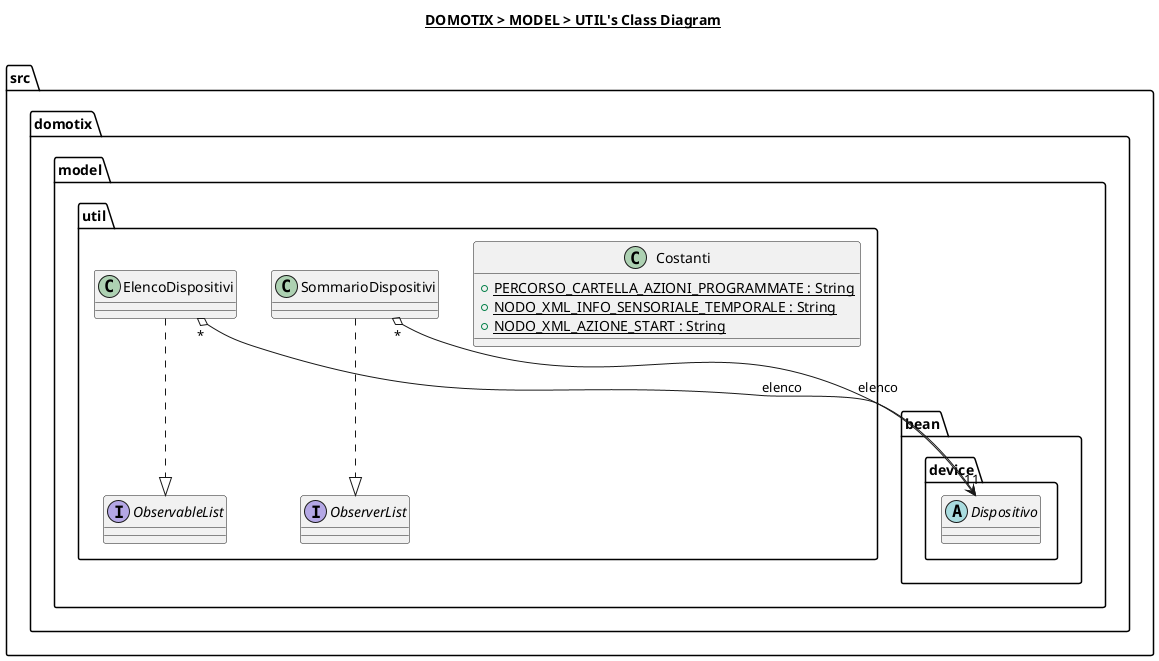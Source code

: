 @startuml

title __DOMOTIX > MODEL > UTIL's Class Diagram__\n

namespace src.domotix.model {
    namespace util {
        class src.domotix.model.util.Costanti {
            {static} + PERCORSO_CARTELLA_AZIONI_PROGRAMMATE : String
            {static} + NODO_XML_INFO_SENSORIALE_TEMPORALE : String
            {static} + NODO_XML_AZIONE_START : String
        }

        class src.domotix.model.util.ElencoDispositivi {
        }

        interface src.domotix.model.util.ObservableList {
        }

        interface src.domotix.model.util.ObserverList {
        }

        class src.domotix.model.util.SommarioDispositivi {
        }
    }

    namespace bean {
        namespace device {
            abstract class Dispositivo {
            }
        }
    }
}



src.domotix.model.util.ElencoDispositivi ..|> src.domotix.model.util.ObservableList
src.domotix.model.util.SommarioDispositivi ..|> src.domotix.model.util.ObserverList
src.domotix.model.util.ElencoDispositivi "*" o--> "1" src.domotix.model.bean.device.Dispositivo : elenco
src.domotix.model.util.SommarioDispositivi "*" o--> "1" src.domotix.model.bean.device.Dispositivo : elenco

@enduml
